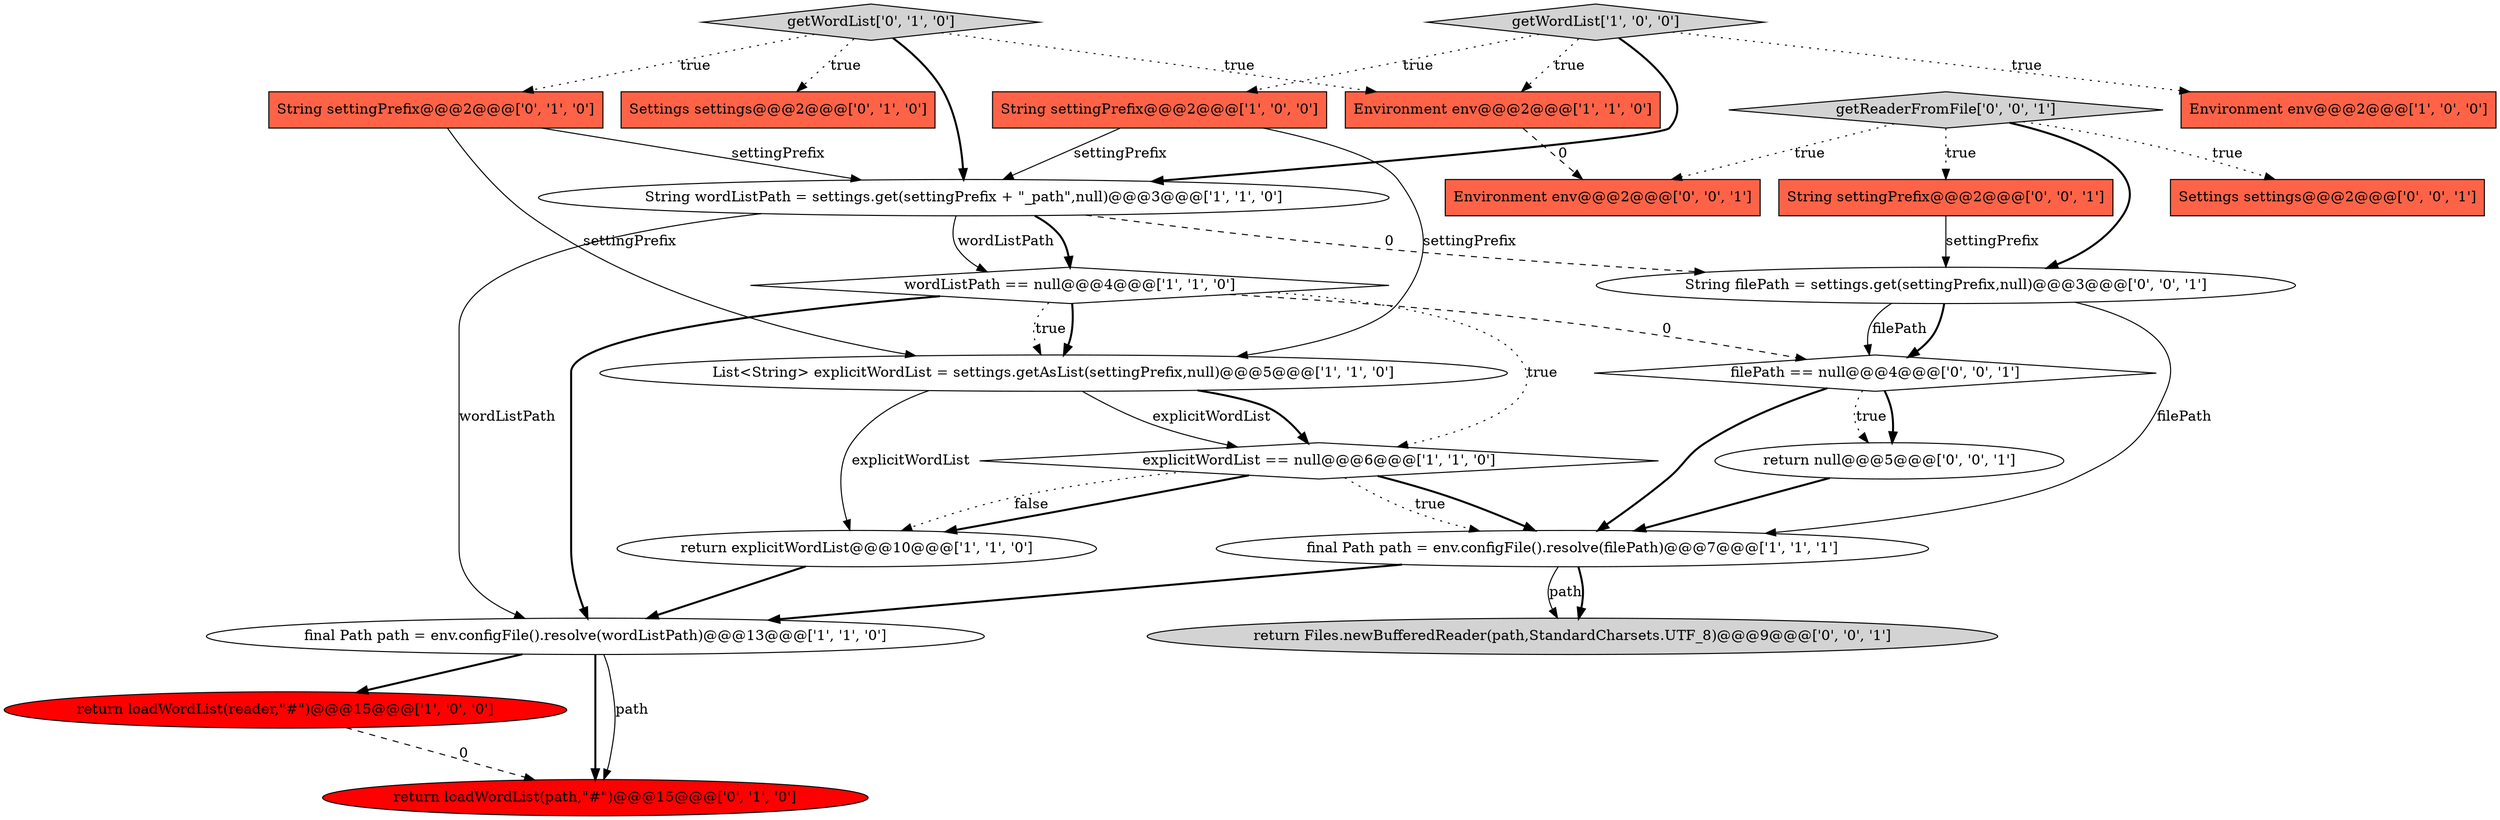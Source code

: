 digraph {
2 [style = filled, label = "List<String> explicitWordList = settings.getAsList(settingPrefix,null)@@@5@@@['1', '1', '0']", fillcolor = white, shape = ellipse image = "AAA0AAABBB1BBB"];
15 [style = filled, label = "getWordList['0', '1', '0']", fillcolor = lightgray, shape = diamond image = "AAA0AAABBB2BBB"];
17 [style = filled, label = "getReaderFromFile['0', '0', '1']", fillcolor = lightgray, shape = diamond image = "AAA0AAABBB3BBB"];
4 [style = filled, label = "return loadWordList(reader,\"#\")@@@15@@@['1', '0', '0']", fillcolor = red, shape = ellipse image = "AAA1AAABBB1BBB"];
8 [style = filled, label = "final Path path = env.configFile().resolve(wordListPath)@@@13@@@['1', '1', '0']", fillcolor = white, shape = ellipse image = "AAA0AAABBB1BBB"];
12 [style = filled, label = "Settings settings@@@2@@@['0', '1', '0']", fillcolor = tomato, shape = box image = "AAA0AAABBB2BBB"];
19 [style = filled, label = "filePath == null@@@4@@@['0', '0', '1']", fillcolor = white, shape = diamond image = "AAA0AAABBB3BBB"];
14 [style = filled, label = "return loadWordList(path,\"#\")@@@15@@@['0', '1', '0']", fillcolor = red, shape = ellipse image = "AAA1AAABBB2BBB"];
0 [style = filled, label = "Environment env@@@2@@@['1', '0', '0']", fillcolor = tomato, shape = box image = "AAA0AAABBB1BBB"];
11 [style = filled, label = "getWordList['1', '0', '0']", fillcolor = lightgray, shape = diamond image = "AAA0AAABBB1BBB"];
5 [style = filled, label = "wordListPath == null@@@4@@@['1', '1', '0']", fillcolor = white, shape = diamond image = "AAA0AAABBB1BBB"];
7 [style = filled, label = "explicitWordList == null@@@6@@@['1', '1', '0']", fillcolor = white, shape = diamond image = "AAA0AAABBB1BBB"];
10 [style = filled, label = "Environment env@@@2@@@['1', '1', '0']", fillcolor = tomato, shape = box image = "AAA0AAABBB1BBB"];
21 [style = filled, label = "Environment env@@@2@@@['0', '0', '1']", fillcolor = tomato, shape = box image = "AAA0AAABBB3BBB"];
3 [style = filled, label = "final Path path = env.configFile().resolve(filePath)@@@7@@@['1', '1', '1']", fillcolor = white, shape = ellipse image = "AAA0AAABBB1BBB"];
22 [style = filled, label = "String filePath = settings.get(settingPrefix,null)@@@3@@@['0', '0', '1']", fillcolor = white, shape = ellipse image = "AAA0AAABBB3BBB"];
9 [style = filled, label = "String settingPrefix@@@2@@@['1', '0', '0']", fillcolor = tomato, shape = box image = "AAA0AAABBB1BBB"];
23 [style = filled, label = "return Files.newBufferedReader(path,StandardCharsets.UTF_8)@@@9@@@['0', '0', '1']", fillcolor = lightgray, shape = ellipse image = "AAA0AAABBB3BBB"];
16 [style = filled, label = "String settingPrefix@@@2@@@['0', '0', '1']", fillcolor = tomato, shape = box image = "AAA0AAABBB3BBB"];
18 [style = filled, label = "Settings settings@@@2@@@['0', '0', '1']", fillcolor = tomato, shape = box image = "AAA0AAABBB3BBB"];
6 [style = filled, label = "String wordListPath = settings.get(settingPrefix + \"_path\",null)@@@3@@@['1', '1', '0']", fillcolor = white, shape = ellipse image = "AAA0AAABBB1BBB"];
20 [style = filled, label = "return null@@@5@@@['0', '0', '1']", fillcolor = white, shape = ellipse image = "AAA0AAABBB3BBB"];
13 [style = filled, label = "String settingPrefix@@@2@@@['0', '1', '0']", fillcolor = tomato, shape = box image = "AAA0AAABBB2BBB"];
1 [style = filled, label = "return explicitWordList@@@10@@@['1', '1', '0']", fillcolor = white, shape = ellipse image = "AAA0AAABBB1BBB"];
2->7 [style = solid, label="explicitWordList"];
5->8 [style = bold, label=""];
7->1 [style = bold, label=""];
1->8 [style = bold, label=""];
10->21 [style = dashed, label="0"];
17->18 [style = dotted, label="true"];
22->19 [style = bold, label=""];
11->10 [style = dotted, label="true"];
13->6 [style = solid, label="settingPrefix"];
9->2 [style = solid, label="settingPrefix"];
19->20 [style = bold, label=""];
19->20 [style = dotted, label="true"];
11->6 [style = bold, label=""];
6->8 [style = solid, label="wordListPath"];
8->14 [style = bold, label=""];
11->9 [style = dotted, label="true"];
15->6 [style = bold, label=""];
15->10 [style = dotted, label="true"];
20->3 [style = bold, label=""];
17->22 [style = bold, label=""];
6->22 [style = dashed, label="0"];
7->3 [style = bold, label=""];
2->1 [style = solid, label="explicitWordList"];
15->13 [style = dotted, label="true"];
22->3 [style = solid, label="filePath"];
17->16 [style = dotted, label="true"];
8->14 [style = solid, label="path"];
3->23 [style = solid, label="path"];
6->5 [style = bold, label=""];
5->2 [style = bold, label=""];
3->23 [style = bold, label=""];
16->22 [style = solid, label="settingPrefix"];
7->3 [style = dotted, label="true"];
5->7 [style = dotted, label="true"];
3->8 [style = bold, label=""];
11->0 [style = dotted, label="true"];
13->2 [style = solid, label="settingPrefix"];
15->12 [style = dotted, label="true"];
6->5 [style = solid, label="wordListPath"];
4->14 [style = dashed, label="0"];
9->6 [style = solid, label="settingPrefix"];
2->7 [style = bold, label=""];
8->4 [style = bold, label=""];
7->1 [style = dotted, label="false"];
17->21 [style = dotted, label="true"];
5->19 [style = dashed, label="0"];
19->3 [style = bold, label=""];
22->19 [style = solid, label="filePath"];
5->2 [style = dotted, label="true"];
}
